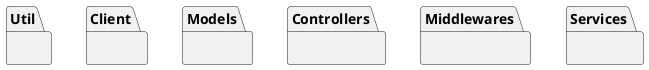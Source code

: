 @startuml class

package Util {
}

package Client {

}
package Models {

}

package Controllers {

}
package Middlewares {

}

package Services {
  
}

@enduml